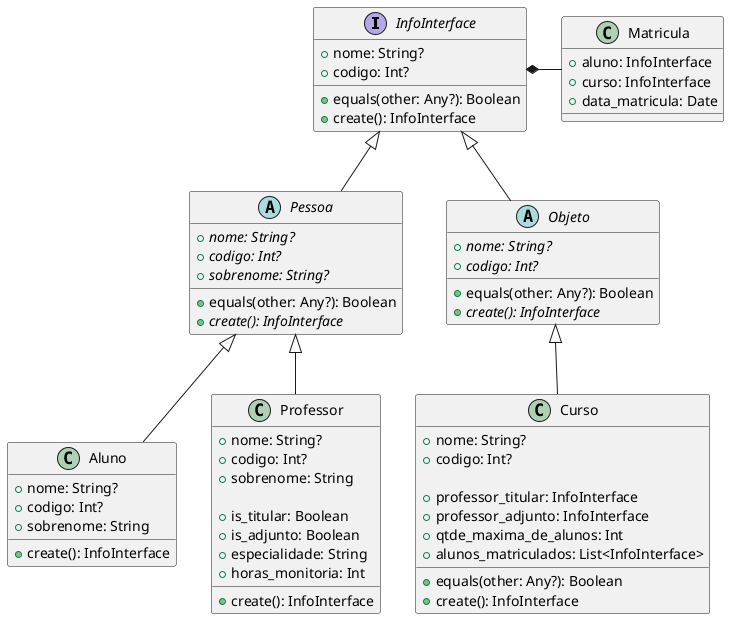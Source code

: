 @startuml

interface InfoInterface {
    + nome: String?
    + codigo: Int?

    + equals(other: Any?): Boolean
    + create(): InfoInterface
}

abstract Pessoa {
    + {abstract} nome: String?
    + {abstract} codigo: Int?
    + {abstract} sobrenome: String?

    + equals(other: Any?): Boolean
    + {abstract} create(): InfoInterface
}

class Aluno {
    + nome: String?
    + codigo: Int?
    + sobrenome: String
    + create(): InfoInterface
}

InfoInterface <|-- Pessoa
Pessoa <|-- Aluno

abstract Objeto {
    + {abstract} nome: String?
    + {abstract} codigo: Int?

    + equals(other: Any?): Boolean
    + {abstract} create(): InfoInterface
}

class Curso {
    + nome: String?
    + codigo: Int?

    + professor_titular: InfoInterface
    + professor_adjunto: InfoInterface
    + qtde_maxima_de_alunos: Int
    + alunos_matriculados: List<InfoInterface>

    + equals(other: Any?): Boolean
    + create(): InfoInterface
}

InfoInterface <|-- Objeto
Objeto <|-- Curso

class Professor {
    + nome: String?
    + codigo: Int?
    + sobrenome: String

    + is_titular: Boolean
    + is_adjunto: Boolean
    + especialidade: String
    + horas_monitoria: Int

    + create(): InfoInterface
}

Pessoa <|-- Professor

class Matricula {
    + aluno: InfoInterface
    + curso: InfoInterface
    + data_matricula: Date
}

InfoInterface *- Matricula

@enduml